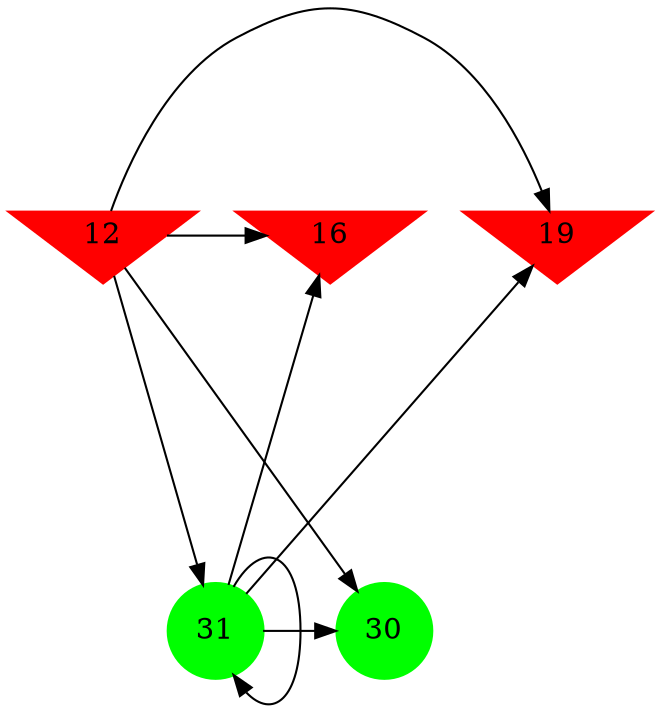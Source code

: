 digraph brain {
	ranksep=2.0;
	12 [shape=invtriangle,style=filled,color=red];
	16 [shape=invtriangle,style=filled,color=red];
	19 [shape=invtriangle,style=filled,color=red];
	30 [shape=circle,style=filled,color=green];
	31 [shape=circle,style=filled,color=green];
	31	->	19;
	31	->	31;
	31	->	16;
	31	->	30;
	12	->	19;
	12	->	31;
	12	->	16;
	12	->	30;
	{ rank=same; 12; 16; 19; }
	{ rank=same; }
	{ rank=same; 30; 31; }
}
